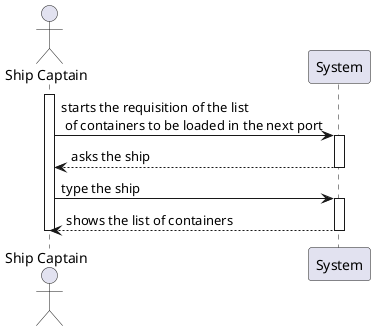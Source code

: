 @startuml
'https://plantuml.com/class-diagram
actor "Ship Captain" as SC
participant "System" as SY

activate SC
SC -> SY : starts the requisition of the list \n of containers to be loaded in the next port
activate SY
SY --> SC : asks the ship
deactivate SY
SC -> SY : type the ship

activate SY
SY-->SC : shows the list of containers
deactivate SY
deactivate SC
@enduml